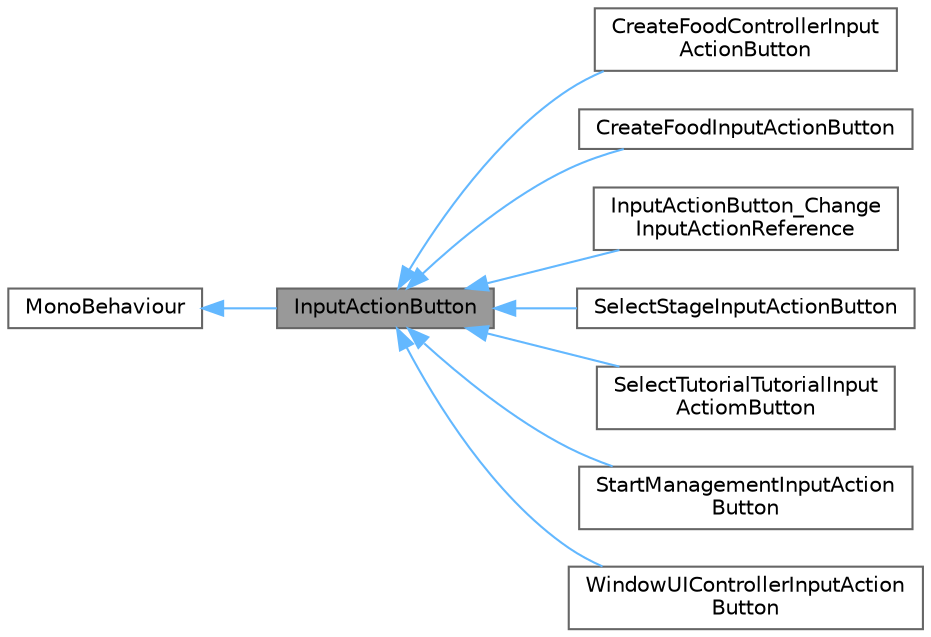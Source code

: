 digraph "InputActionButton"
{
 // LATEX_PDF_SIZE
  bgcolor="transparent";
  edge [fontname=Helvetica,fontsize=10,labelfontname=Helvetica,labelfontsize=10];
  node [fontname=Helvetica,fontsize=10,shape=box,height=0.2,width=0.4];
  rankdir="LR";
  Node1 [id="Node000001",label="InputActionButton",height=0.2,width=0.4,color="gray40", fillcolor="grey60", style="filled", fontcolor="black",tooltip=" "];
  Node2 -> Node1 [id="edge1_Node000001_Node000002",dir="back",color="steelblue1",style="solid",tooltip=" "];
  Node2 [id="Node000002",label="MonoBehaviour",height=0.2,width=0.4,color="gray40", fillcolor="white", style="filled",tooltip=" "];
  Node1 -> Node3 [id="edge2_Node000001_Node000003",dir="back",color="steelblue1",style="solid",tooltip=" "];
  Node3 [id="Node000003",label="CreateFoodControllerInput\lActionButton",height=0.2,width=0.4,color="gray40", fillcolor="white", style="filled",URL="$class_create_food_controller_input_action_button.html",tooltip=" "];
  Node1 -> Node4 [id="edge3_Node000001_Node000004",dir="back",color="steelblue1",style="solid",tooltip=" "];
  Node4 [id="Node000004",label="CreateFoodInputActionButton",height=0.2,width=0.4,color="gray40", fillcolor="white", style="filled",URL="$class_create_food_input_action_button.html",tooltip=" "];
  Node1 -> Node5 [id="edge4_Node000001_Node000005",dir="back",color="steelblue1",style="solid",tooltip=" "];
  Node5 [id="Node000005",label="InputActionButton_Change\lInputActionReference",height=0.2,width=0.4,color="gray40", fillcolor="white", style="filled",URL="$class_input_action_button___change_input_action_reference.html",tooltip=" "];
  Node1 -> Node6 [id="edge5_Node000001_Node000006",dir="back",color="steelblue1",style="solid",tooltip=" "];
  Node6 [id="Node000006",label="SelectStageInputActionButton",height=0.2,width=0.4,color="gray40", fillcolor="white", style="filled",URL="$class_select_stage_input_action_button.html",tooltip=" "];
  Node1 -> Node7 [id="edge6_Node000001_Node000007",dir="back",color="steelblue1",style="solid",tooltip=" "];
  Node7 [id="Node000007",label="SelectTutorialTutorialInput\lActiomButton",height=0.2,width=0.4,color="gray40", fillcolor="white", style="filled",URL="$class_select_tutorial_tutorial_input_actiom_button.html",tooltip=" "];
  Node1 -> Node8 [id="edge7_Node000001_Node000008",dir="back",color="steelblue1",style="solid",tooltip=" "];
  Node8 [id="Node000008",label="StartManagementInputAction\lButton",height=0.2,width=0.4,color="gray40", fillcolor="white", style="filled",URL="$class_start_management_input_action_button.html",tooltip=" "];
  Node1 -> Node9 [id="edge8_Node000001_Node000009",dir="back",color="steelblue1",style="solid",tooltip=" "];
  Node9 [id="Node000009",label="WindowUIControllerInputAction\lButton",height=0.2,width=0.4,color="gray40", fillcolor="white", style="filled",URL="$class_window_u_i_controller_input_action_button.html",tooltip=" "];
}
